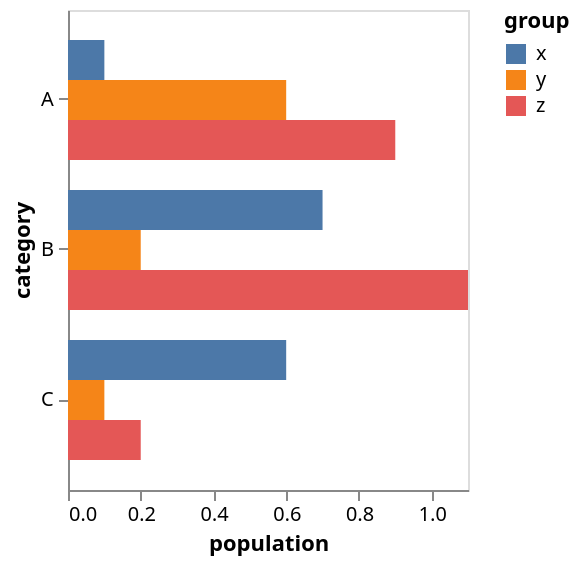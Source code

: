 {
  "$schema": "https://vega.github.io/schema/vega-lite/v6.json",
  "data": {
    "values": [
      {"category":"A", "group": "x", "value":0.1},
      {"category":"A", "group": "y", "value":0.6},
      {"category":"A", "group": "z", "value":0.9},
      {"category":"B", "group": "x", "value":0.7},
      {"category":"B", "group": "y", "value":0.2},
      {"category":"B", "group": "z", "value":1.1},
      {"category":"C", "group": "x", "value":0.6},
      {"category":"C", "group": "y", "value":0.1},
      {"category":"C", "group": "z", "value":0.2}
    ]
  },
  "mark": "bar",
  "encoding": {
    "y": {"field": "category"},
    "x": {
      "field": "value", "type": "quantitative",
      "axis": {"title": "population", "grid": false}
    },
    "yOffset": {"field": "group"},
    "color": {"field": "group"}
  }
}
